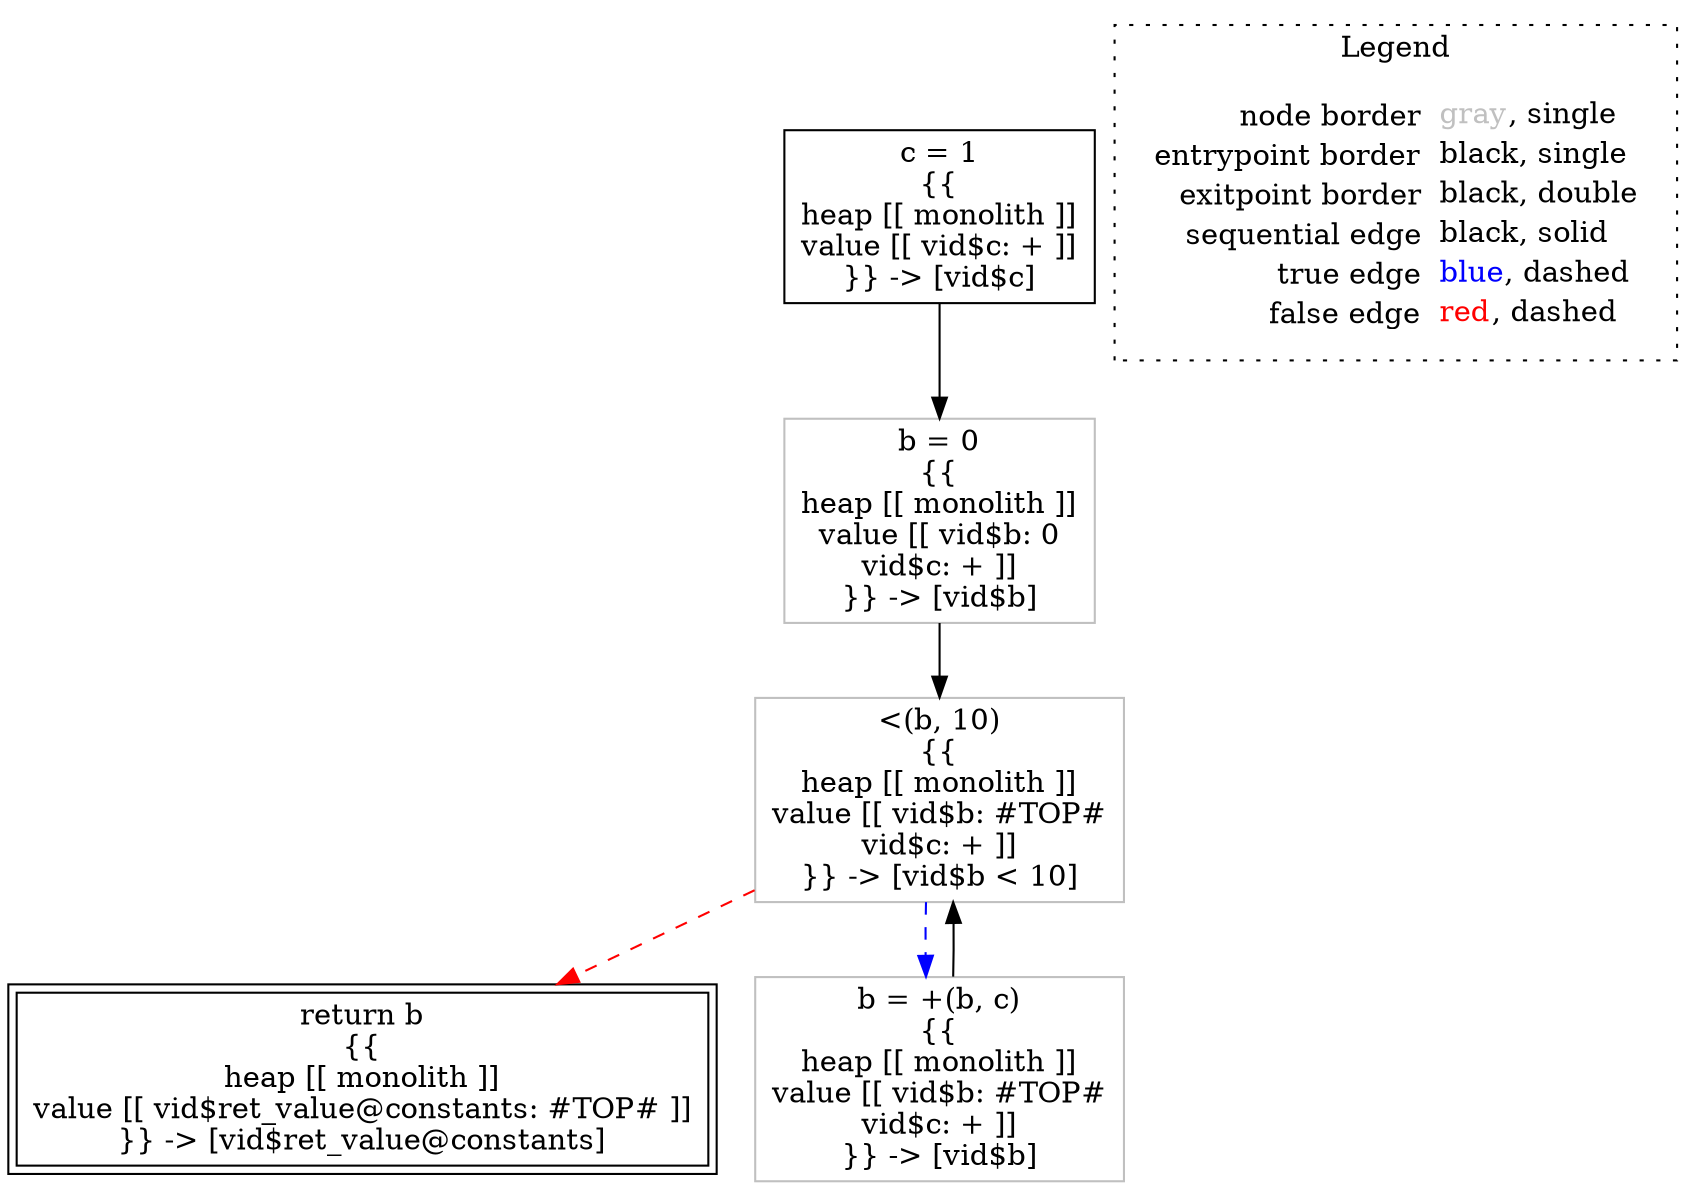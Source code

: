 digraph {
	"node0" [shape="rect",color="black",label=<c = 1<BR/>{{<BR/>heap [[ monolith ]]<BR/>value [[ vid$c: + ]]<BR/>}} -&gt; [vid$c]>];
	"node1" [shape="rect",color="gray",label=<b = 0<BR/>{{<BR/>heap [[ monolith ]]<BR/>value [[ vid$b: 0<BR/>vid$c: + ]]<BR/>}} -&gt; [vid$b]>];
	"node2" [shape="rect",color="black",peripheries="2",label=<return b<BR/>{{<BR/>heap [[ monolith ]]<BR/>value [[ vid$ret_value@constants: #TOP# ]]<BR/>}} -&gt; [vid$ret_value@constants]>];
	"node3" [shape="rect",color="gray",label=<&lt;(b, 10)<BR/>{{<BR/>heap [[ monolith ]]<BR/>value [[ vid$b: #TOP#<BR/>vid$c: + ]]<BR/>}} -&gt; [vid$b &lt; 10]>];
	"node4" [shape="rect",color="gray",label=<b = +(b, c)<BR/>{{<BR/>heap [[ monolith ]]<BR/>value [[ vid$b: #TOP#<BR/>vid$c: + ]]<BR/>}} -&gt; [vid$b]>];
	"node1" -> "node3" [color="black"];
	"node3" -> "node2" [color="red",style="dashed"];
	"node3" -> "node4" [color="blue",style="dashed"];
	"node4" -> "node3" [color="black"];
	"node0" -> "node1" [color="black"];
subgraph cluster_legend {
	label="Legend";
	style=dotted;
	node [shape=plaintext];
	"legend" [label=<<table border="0" cellpadding="2" cellspacing="0" cellborder="0"><tr><td align="right">node border&nbsp;</td><td align="left"><font color="gray">gray</font>, single</td></tr><tr><td align="right">entrypoint border&nbsp;</td><td align="left"><font color="black">black</font>, single</td></tr><tr><td align="right">exitpoint border&nbsp;</td><td align="left"><font color="black">black</font>, double</td></tr><tr><td align="right">sequential edge&nbsp;</td><td align="left"><font color="black">black</font>, solid</td></tr><tr><td align="right">true edge&nbsp;</td><td align="left"><font color="blue">blue</font>, dashed</td></tr><tr><td align="right">false edge&nbsp;</td><td align="left"><font color="red">red</font>, dashed</td></tr></table>>];
}

}

